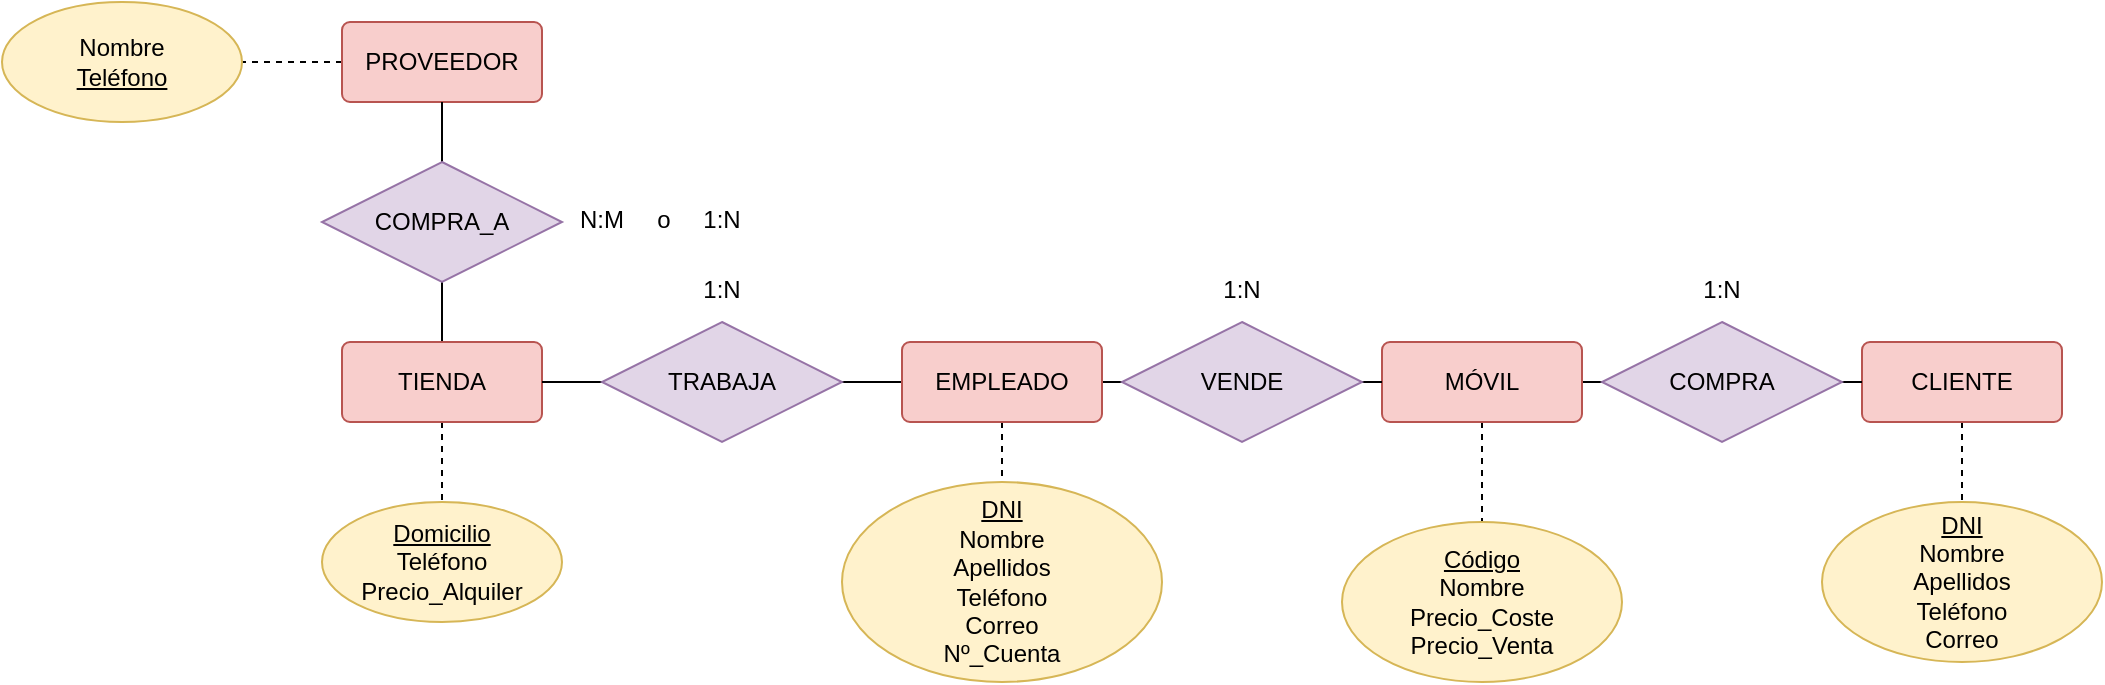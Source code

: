 <mxfile version="20.4.0" type="github">
  <diagram id="R2lEEEUBdFMjLlhIrx00" name="Page-1">
    <mxGraphModel dx="369" dy="196" grid="1" gridSize="10" guides="1" tooltips="1" connect="1" arrows="0" fold="1" page="1" pageScale="1" pageWidth="1169" pageHeight="827" math="0" shadow="0" extFonts="Permanent Marker^https://fonts.googleapis.com/css?family=Permanent+Marker">
      <root>
        <mxCell id="0" />
        <mxCell id="1" parent="0" />
        <mxCell id="_0ClzWE6ZuNeaNiOkw28-16" style="edgeStyle=orthogonalEdgeStyle;rounded=0;orthogonalLoop=1;jettySize=auto;html=1;exitX=0.5;exitY=1;exitDx=0;exitDy=0;entryX=0.5;entryY=0;entryDx=0;entryDy=0;dashed=1;endArrow=none;endFill=0;" edge="1" parent="1" source="_0ClzWE6ZuNeaNiOkw28-2" target="_0ClzWE6ZuNeaNiOkw28-15">
          <mxGeometry relative="1" as="geometry" />
        </mxCell>
        <mxCell id="_0ClzWE6ZuNeaNiOkw28-21" style="edgeStyle=orthogonalEdgeStyle;rounded=0;orthogonalLoop=1;jettySize=auto;html=1;exitX=0;exitY=0.5;exitDx=0;exitDy=0;entryX=1;entryY=0.5;entryDx=0;entryDy=0;endArrow=none;endFill=0;" edge="1" parent="1" source="_0ClzWE6ZuNeaNiOkw28-2" target="_0ClzWE6ZuNeaNiOkw28-20">
          <mxGeometry relative="1" as="geometry" />
        </mxCell>
        <mxCell id="_0ClzWE6ZuNeaNiOkw28-24" style="edgeStyle=orthogonalEdgeStyle;rounded=0;orthogonalLoop=1;jettySize=auto;html=1;exitX=1;exitY=0.5;exitDx=0;exitDy=0;entryX=0;entryY=0.5;entryDx=0;entryDy=0;endArrow=none;endFill=0;" edge="1" parent="1" source="_0ClzWE6ZuNeaNiOkw28-2" target="_0ClzWE6ZuNeaNiOkw28-23">
          <mxGeometry relative="1" as="geometry" />
        </mxCell>
        <mxCell id="_0ClzWE6ZuNeaNiOkw28-2" value="EMPLEADO" style="rounded=1;arcSize=10;whiteSpace=wrap;html=1;align=center;fillColor=#f8cecc;strokeColor=#b85450;" vertex="1" parent="1">
          <mxGeometry x="509" y="414" width="100" height="40" as="geometry" />
        </mxCell>
        <mxCell id="_0ClzWE6ZuNeaNiOkw28-14" style="edgeStyle=orthogonalEdgeStyle;rounded=0;orthogonalLoop=1;jettySize=auto;html=1;exitX=0.5;exitY=1;exitDx=0;exitDy=0;entryX=0.5;entryY=0;entryDx=0;entryDy=0;dashed=1;endArrow=none;endFill=0;" edge="1" parent="1" source="_0ClzWE6ZuNeaNiOkw28-3" target="_0ClzWE6ZuNeaNiOkw28-13">
          <mxGeometry relative="1" as="geometry" />
        </mxCell>
        <mxCell id="_0ClzWE6ZuNeaNiOkw28-3" value="CLIENTE" style="rounded=1;arcSize=10;whiteSpace=wrap;html=1;align=center;fillColor=#f8cecc;strokeColor=#b85450;" vertex="1" parent="1">
          <mxGeometry x="989" y="414" width="100" height="40" as="geometry" />
        </mxCell>
        <mxCell id="_0ClzWE6ZuNeaNiOkw28-8" style="edgeStyle=orthogonalEdgeStyle;rounded=0;orthogonalLoop=1;jettySize=auto;html=1;exitX=0.5;exitY=1;exitDx=0;exitDy=0;entryX=0.5;entryY=0;entryDx=0;entryDy=0;endArrow=none;endFill=0;dashed=1;" edge="1" parent="1" source="_0ClzWE6ZuNeaNiOkw28-4" target="_0ClzWE6ZuNeaNiOkw28-7">
          <mxGeometry relative="1" as="geometry" />
        </mxCell>
        <mxCell id="_0ClzWE6ZuNeaNiOkw28-27" style="edgeStyle=orthogonalEdgeStyle;rounded=0;orthogonalLoop=1;jettySize=auto;html=1;exitX=1;exitY=0.5;exitDx=0;exitDy=0;entryX=0;entryY=0.5;entryDx=0;entryDy=0;endArrow=none;endFill=0;" edge="1" parent="1" source="_0ClzWE6ZuNeaNiOkw28-4" target="_0ClzWE6ZuNeaNiOkw28-26">
          <mxGeometry relative="1" as="geometry" />
        </mxCell>
        <mxCell id="_0ClzWE6ZuNeaNiOkw28-4" value="MÓVIL" style="rounded=1;arcSize=10;whiteSpace=wrap;html=1;align=center;fillColor=#f8cecc;strokeColor=#b85450;" vertex="1" parent="1">
          <mxGeometry x="749" y="414" width="100" height="40" as="geometry" />
        </mxCell>
        <mxCell id="_0ClzWE6ZuNeaNiOkw28-12" style="edgeStyle=orthogonalEdgeStyle;rounded=0;orthogonalLoop=1;jettySize=auto;html=1;exitX=0;exitY=0.5;exitDx=0;exitDy=0;entryX=1;entryY=0.5;entryDx=0;entryDy=0;dashed=1;endArrow=none;endFill=0;" edge="1" parent="1" source="_0ClzWE6ZuNeaNiOkw28-5" target="_0ClzWE6ZuNeaNiOkw28-11">
          <mxGeometry relative="1" as="geometry" />
        </mxCell>
        <mxCell id="_0ClzWE6ZuNeaNiOkw28-5" value="PROVEEDOR" style="rounded=1;arcSize=10;whiteSpace=wrap;html=1;align=center;fillColor=#f8cecc;strokeColor=#b85450;" vertex="1" parent="1">
          <mxGeometry x="229" y="254" width="100" height="40" as="geometry" />
        </mxCell>
        <mxCell id="_0ClzWE6ZuNeaNiOkw28-10" style="edgeStyle=orthogonalEdgeStyle;rounded=0;orthogonalLoop=1;jettySize=auto;html=1;exitX=0.5;exitY=1;exitDx=0;exitDy=0;entryX=0.5;entryY=0;entryDx=0;entryDy=0;dashed=1;endArrow=none;endFill=0;" edge="1" parent="1" source="_0ClzWE6ZuNeaNiOkw28-6" target="_0ClzWE6ZuNeaNiOkw28-9">
          <mxGeometry relative="1" as="geometry" />
        </mxCell>
        <mxCell id="_0ClzWE6ZuNeaNiOkw28-18" style="edgeStyle=orthogonalEdgeStyle;rounded=0;orthogonalLoop=1;jettySize=auto;html=1;exitX=0.5;exitY=0;exitDx=0;exitDy=0;entryX=0.5;entryY=1;entryDx=0;entryDy=0;endArrow=none;endFill=0;" edge="1" parent="1" source="_0ClzWE6ZuNeaNiOkw28-6" target="_0ClzWE6ZuNeaNiOkw28-17">
          <mxGeometry relative="1" as="geometry" />
        </mxCell>
        <mxCell id="_0ClzWE6ZuNeaNiOkw28-6" value="TIENDA" style="rounded=1;arcSize=10;whiteSpace=wrap;html=1;align=center;fillColor=#f8cecc;strokeColor=#b85450;" vertex="1" parent="1">
          <mxGeometry x="229" y="414" width="100" height="40" as="geometry" />
        </mxCell>
        <mxCell id="_0ClzWE6ZuNeaNiOkw28-7" value="&lt;u&gt;Código&lt;/u&gt;&lt;br&gt;Nombre&lt;br&gt;Precio_Coste&lt;br&gt;Precio_Venta" style="ellipse;whiteSpace=wrap;html=1;align=center;rounded=0;fillColor=#fff2cc;strokeColor=#d6b656;" vertex="1" parent="1">
          <mxGeometry x="729" y="504" width="140" height="80" as="geometry" />
        </mxCell>
        <mxCell id="_0ClzWE6ZuNeaNiOkw28-9" value="&lt;u&gt;Domicilio&lt;/u&gt;&lt;br&gt;Teléfono&lt;br&gt;Precio_Alquiler" style="ellipse;whiteSpace=wrap;html=1;align=center;rounded=0;fillColor=#fff2cc;strokeColor=#d6b656;" vertex="1" parent="1">
          <mxGeometry x="219" y="494" width="120" height="60" as="geometry" />
        </mxCell>
        <mxCell id="_0ClzWE6ZuNeaNiOkw28-11" value="Nombre&lt;br&gt;&lt;u&gt;Teléfono&lt;/u&gt;" style="ellipse;whiteSpace=wrap;html=1;align=center;rounded=0;fillColor=#fff2cc;strokeColor=#d6b656;" vertex="1" parent="1">
          <mxGeometry x="59" y="244" width="120" height="60" as="geometry" />
        </mxCell>
        <mxCell id="_0ClzWE6ZuNeaNiOkw28-13" value="&lt;u&gt;DNI&lt;/u&gt;&lt;br&gt;Nombre&lt;br&gt;Apellidos&lt;br&gt;Teléfono&lt;br&gt;Correo" style="ellipse;whiteSpace=wrap;html=1;align=center;rounded=0;fillColor=#fff2cc;strokeColor=#d6b656;" vertex="1" parent="1">
          <mxGeometry x="969" y="494" width="140" height="80" as="geometry" />
        </mxCell>
        <mxCell id="_0ClzWE6ZuNeaNiOkw28-15" value="&lt;u&gt;DNI&lt;/u&gt;&lt;br&gt;Nombre&lt;br&gt;Apellidos&lt;br&gt;Teléfono&lt;br&gt;Correo&lt;br&gt;Nº_Cuenta" style="ellipse;whiteSpace=wrap;html=1;align=center;rounded=0;fillColor=#fff2cc;strokeColor=#d6b656;" vertex="1" parent="1">
          <mxGeometry x="479" y="484" width="160" height="100" as="geometry" />
        </mxCell>
        <mxCell id="_0ClzWE6ZuNeaNiOkw28-19" style="edgeStyle=orthogonalEdgeStyle;rounded=0;orthogonalLoop=1;jettySize=auto;html=1;exitX=0.5;exitY=0;exitDx=0;exitDy=0;entryX=0.5;entryY=1;entryDx=0;entryDy=0;endArrow=none;endFill=0;" edge="1" parent="1" source="_0ClzWE6ZuNeaNiOkw28-17" target="_0ClzWE6ZuNeaNiOkw28-5">
          <mxGeometry relative="1" as="geometry" />
        </mxCell>
        <mxCell id="_0ClzWE6ZuNeaNiOkw28-17" value="COMPRA_A" style="shape=rhombus;perimeter=rhombusPerimeter;whiteSpace=wrap;html=1;align=center;rounded=0;fillColor=#e1d5e7;strokeColor=#9673a6;" vertex="1" parent="1">
          <mxGeometry x="219" y="324" width="120" height="60" as="geometry" />
        </mxCell>
        <mxCell id="_0ClzWE6ZuNeaNiOkw28-22" style="edgeStyle=orthogonalEdgeStyle;rounded=0;orthogonalLoop=1;jettySize=auto;html=1;exitX=0;exitY=0.5;exitDx=0;exitDy=0;entryX=1;entryY=0.5;entryDx=0;entryDy=0;endArrow=none;endFill=0;" edge="1" parent="1" source="_0ClzWE6ZuNeaNiOkw28-20" target="_0ClzWE6ZuNeaNiOkw28-6">
          <mxGeometry relative="1" as="geometry" />
        </mxCell>
        <mxCell id="_0ClzWE6ZuNeaNiOkw28-20" value="TRABAJA" style="shape=rhombus;perimeter=rhombusPerimeter;whiteSpace=wrap;html=1;align=center;rounded=0;fillColor=#e1d5e7;strokeColor=#9673a6;" vertex="1" parent="1">
          <mxGeometry x="359" y="404" width="120" height="60" as="geometry" />
        </mxCell>
        <mxCell id="_0ClzWE6ZuNeaNiOkw28-25" style="edgeStyle=orthogonalEdgeStyle;rounded=0;orthogonalLoop=1;jettySize=auto;html=1;exitX=1;exitY=0.5;exitDx=0;exitDy=0;entryX=0;entryY=0.5;entryDx=0;entryDy=0;endArrow=none;endFill=0;" edge="1" parent="1" source="_0ClzWE6ZuNeaNiOkw28-23" target="_0ClzWE6ZuNeaNiOkw28-4">
          <mxGeometry relative="1" as="geometry" />
        </mxCell>
        <mxCell id="_0ClzWE6ZuNeaNiOkw28-23" value="VENDE" style="shape=rhombus;perimeter=rhombusPerimeter;whiteSpace=wrap;html=1;align=center;rounded=0;fillColor=#e1d5e7;strokeColor=#9673a6;" vertex="1" parent="1">
          <mxGeometry x="619" y="404" width="120" height="60" as="geometry" />
        </mxCell>
        <mxCell id="_0ClzWE6ZuNeaNiOkw28-28" style="edgeStyle=orthogonalEdgeStyle;rounded=0;orthogonalLoop=1;jettySize=auto;html=1;exitX=1;exitY=0.5;exitDx=0;exitDy=0;entryX=0;entryY=0.5;entryDx=0;entryDy=0;endArrow=none;endFill=0;" edge="1" parent="1" source="_0ClzWE6ZuNeaNiOkw28-26" target="_0ClzWE6ZuNeaNiOkw28-3">
          <mxGeometry relative="1" as="geometry" />
        </mxCell>
        <mxCell id="_0ClzWE6ZuNeaNiOkw28-26" value="COMPRA" style="shape=rhombus;perimeter=rhombusPerimeter;whiteSpace=wrap;html=1;align=center;rounded=0;fillColor=#e1d5e7;strokeColor=#9673a6;" vertex="1" parent="1">
          <mxGeometry x="859" y="404" width="120" height="60" as="geometry" />
        </mxCell>
        <mxCell id="_0ClzWE6ZuNeaNiOkw28-29" value="1:N" style="text;strokeColor=none;fillColor=none;spacingLeft=4;spacingRight=4;overflow=hidden;rotatable=0;points=[[0,0.5],[1,0.5]];portConstraint=eastwest;fontSize=12;rounded=0;align=center;" vertex="1" parent="1">
          <mxGeometry x="899" y="374" width="40" height="30" as="geometry" />
        </mxCell>
        <mxCell id="_0ClzWE6ZuNeaNiOkw28-30" value="1:N" style="text;strokeColor=none;fillColor=none;spacingLeft=4;spacingRight=4;overflow=hidden;rotatable=0;points=[[0,0.5],[1,0.5]];portConstraint=eastwest;fontSize=12;rounded=0;align=center;" vertex="1" parent="1">
          <mxGeometry x="659" y="374" width="40" height="30" as="geometry" />
        </mxCell>
        <mxCell id="_0ClzWE6ZuNeaNiOkw28-31" value="1:N" style="text;strokeColor=none;fillColor=none;spacingLeft=4;spacingRight=4;overflow=hidden;rotatable=0;points=[[0,0.5],[1,0.5]];portConstraint=eastwest;fontSize=12;rounded=0;align=center;" vertex="1" parent="1">
          <mxGeometry x="399" y="374" width="40" height="30" as="geometry" />
        </mxCell>
        <mxCell id="_0ClzWE6ZuNeaNiOkw28-32" value="N:M" style="text;strokeColor=none;fillColor=none;spacingLeft=4;spacingRight=4;overflow=hidden;rotatable=0;points=[[0,0.5],[1,0.5]];portConstraint=eastwest;fontSize=12;rounded=0;align=center;" vertex="1" parent="1">
          <mxGeometry x="339" y="339" width="40" height="30" as="geometry" />
        </mxCell>
        <mxCell id="_0ClzWE6ZuNeaNiOkw28-35" value="1:N" style="text;strokeColor=none;fillColor=none;spacingLeft=4;spacingRight=4;overflow=hidden;rotatable=0;points=[[0,0.5],[1,0.5]];portConstraint=eastwest;fontSize=12;rounded=0;align=center;" vertex="1" parent="1">
          <mxGeometry x="399" y="339" width="40" height="30" as="geometry" />
        </mxCell>
        <mxCell id="_0ClzWE6ZuNeaNiOkw28-36" value="o" style="text;html=1;strokeColor=none;fillColor=none;align=center;verticalAlign=middle;whiteSpace=wrap;rounded=0;" vertex="1" parent="1">
          <mxGeometry x="360" y="338" width="60" height="30" as="geometry" />
        </mxCell>
      </root>
    </mxGraphModel>
  </diagram>
</mxfile>
